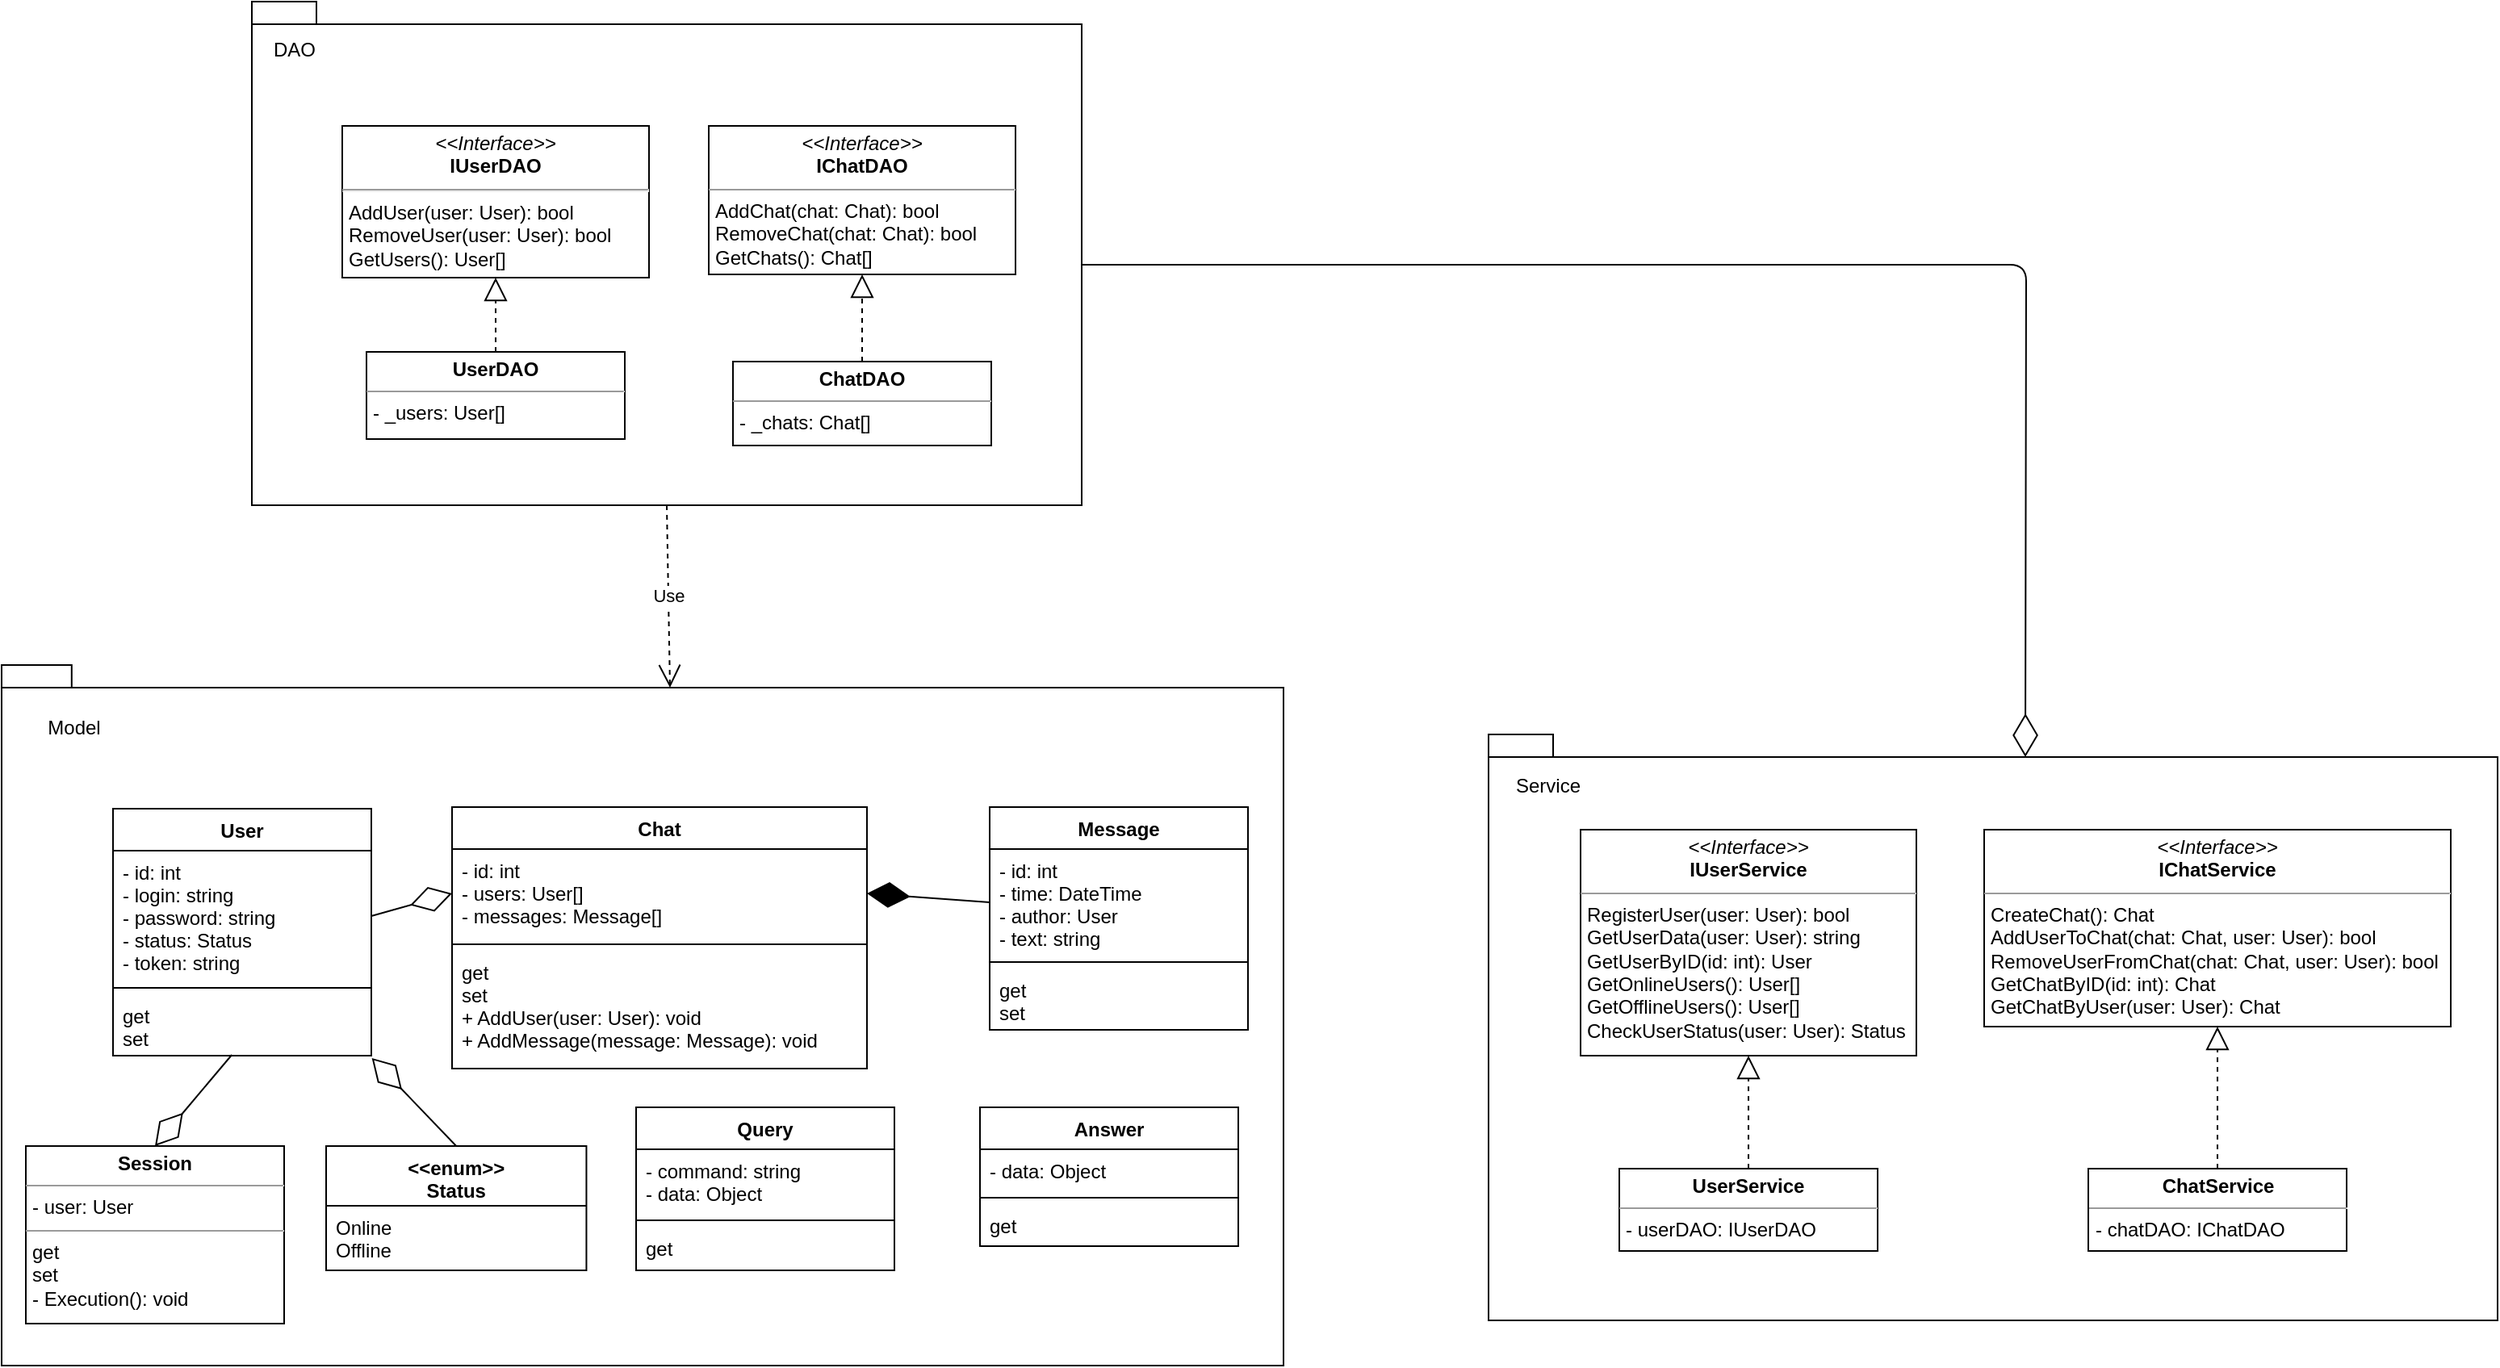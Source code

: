 <mxfile version="12.6.5" type="device"><diagram id="kiEcuLjf6N3Q2EU-FBLs" name="Страница 1"><mxGraphModel dx="1221" dy="1125" grid="0" gridSize="10" guides="1" tooltips="1" connect="1" arrows="1" fold="1" page="0" pageScale="1" pageWidth="850" pageHeight="1100" math="0" shadow="0"><root><mxCell id="0"/><mxCell id="1" parent="0"/><mxCell id="ElW2jTiIY2IO2_LXhHRh-6" value="" style="group" parent="1" vertex="1" connectable="0"><mxGeometry x="51" y="121" width="794" height="434" as="geometry"/></mxCell><mxCell id="ElW2jTiIY2IO2_LXhHRh-4" value="" style="shape=folder;fontStyle=1;spacingTop=10;tabWidth=40;tabHeight=14;tabPosition=left;html=1;" parent="ElW2jTiIY2IO2_LXhHRh-6" vertex="1"><mxGeometry width="794" height="434" as="geometry"/></mxCell><mxCell id="ElW2jTiIY2IO2_LXhHRh-5" value="Model" style="text;html=1;strokeColor=none;fillColor=none;align=center;verticalAlign=middle;whiteSpace=wrap;rounded=0;" parent="ElW2jTiIY2IO2_LXhHRh-6" vertex="1"><mxGeometry x="25.19" y="28.728" width="40.305" height="20.52" as="geometry"/></mxCell><mxCell id="pFLR68CZF7NKNV6ZH1vd-1" value="User" style="swimlane;fontStyle=1;align=center;verticalAlign=top;childLayout=stackLayout;horizontal=1;startSize=26;horizontalStack=0;resizeParent=1;resizeParentMax=0;resizeLast=0;collapsible=1;marginBottom=0;" parent="1" vertex="1"><mxGeometry x="120" y="210" width="160" height="153" as="geometry"/></mxCell><mxCell id="pFLR68CZF7NKNV6ZH1vd-2" value="- id: int&#10;- login: string&#10;- password: string&#10;- status: Status&#10;- token: string" style="text;strokeColor=none;fillColor=none;align=left;verticalAlign=top;spacingLeft=4;spacingRight=4;overflow=hidden;rotatable=0;points=[[0,0.5],[1,0.5]];portConstraint=eastwest;" parent="pFLR68CZF7NKNV6ZH1vd-1" vertex="1"><mxGeometry y="26" width="160" height="81" as="geometry"/></mxCell><mxCell id="pFLR68CZF7NKNV6ZH1vd-3" value="" style="line;strokeWidth=1;fillColor=none;align=left;verticalAlign=middle;spacingTop=-1;spacingLeft=3;spacingRight=3;rotatable=0;labelPosition=right;points=[];portConstraint=eastwest;" parent="pFLR68CZF7NKNV6ZH1vd-1" vertex="1"><mxGeometry y="107" width="160" height="8" as="geometry"/></mxCell><mxCell id="pFLR68CZF7NKNV6ZH1vd-4" value="get&#10;set&#10;" style="text;strokeColor=none;fillColor=none;align=left;verticalAlign=top;spacingLeft=4;spacingRight=4;overflow=hidden;rotatable=0;points=[[0,0.5],[1,0.5]];portConstraint=eastwest;" parent="pFLR68CZF7NKNV6ZH1vd-1" vertex="1"><mxGeometry y="115" width="160" height="38" as="geometry"/></mxCell><mxCell id="pFLR68CZF7NKNV6ZH1vd-5" value="Chat" style="swimlane;fontStyle=1;align=center;verticalAlign=top;childLayout=stackLayout;horizontal=1;startSize=26;horizontalStack=0;resizeParent=1;resizeParentMax=0;resizeLast=0;collapsible=1;marginBottom=0;" parent="1" vertex="1"><mxGeometry x="330" y="209" width="257" height="162" as="geometry"/></mxCell><mxCell id="pFLR68CZF7NKNV6ZH1vd-6" value="- id: int&#10;- users: User[]&#10;- messages: Message[]" style="text;strokeColor=none;fillColor=none;align=left;verticalAlign=top;spacingLeft=4;spacingRight=4;overflow=hidden;rotatable=0;points=[[0,0.5],[1,0.5]];portConstraint=eastwest;" parent="pFLR68CZF7NKNV6ZH1vd-5" vertex="1"><mxGeometry y="26" width="257" height="55" as="geometry"/></mxCell><mxCell id="pFLR68CZF7NKNV6ZH1vd-7" value="" style="line;strokeWidth=1;fillColor=none;align=left;verticalAlign=middle;spacingTop=-1;spacingLeft=3;spacingRight=3;rotatable=0;labelPosition=right;points=[];portConstraint=eastwest;" parent="pFLR68CZF7NKNV6ZH1vd-5" vertex="1"><mxGeometry y="81" width="257" height="8" as="geometry"/></mxCell><mxCell id="pFLR68CZF7NKNV6ZH1vd-8" value="get&#10;set&#10;+ AddUser(user: User): void&#10;+ AddMessage(message: Message): void" style="text;strokeColor=none;fillColor=none;align=left;verticalAlign=top;spacingLeft=4;spacingRight=4;overflow=hidden;rotatable=0;points=[[0,0.5],[1,0.5]];portConstraint=eastwest;" parent="pFLR68CZF7NKNV6ZH1vd-5" vertex="1"><mxGeometry y="89" width="257" height="73" as="geometry"/></mxCell><mxCell id="pFLR68CZF7NKNV6ZH1vd-9" value="Message" style="swimlane;fontStyle=1;align=center;verticalAlign=top;childLayout=stackLayout;horizontal=1;startSize=26;horizontalStack=0;resizeParent=1;resizeParentMax=0;resizeLast=0;collapsible=1;marginBottom=0;" parent="1" vertex="1"><mxGeometry x="663" y="209" width="160" height="138" as="geometry"/></mxCell><mxCell id="pFLR68CZF7NKNV6ZH1vd-10" value="- id: int&#10;- time: DateTime&#10;- author: User&#10;- text: string" style="text;strokeColor=none;fillColor=none;align=left;verticalAlign=top;spacingLeft=4;spacingRight=4;overflow=hidden;rotatable=0;points=[[0,0.5],[1,0.5]];portConstraint=eastwest;" parent="pFLR68CZF7NKNV6ZH1vd-9" vertex="1"><mxGeometry y="26" width="160" height="66" as="geometry"/></mxCell><mxCell id="pFLR68CZF7NKNV6ZH1vd-11" value="" style="line;strokeWidth=1;fillColor=none;align=left;verticalAlign=middle;spacingTop=-1;spacingLeft=3;spacingRight=3;rotatable=0;labelPosition=right;points=[];portConstraint=eastwest;" parent="pFLR68CZF7NKNV6ZH1vd-9" vertex="1"><mxGeometry y="92" width="160" height="8" as="geometry"/></mxCell><mxCell id="pFLR68CZF7NKNV6ZH1vd-12" value="get&#10;set" style="text;strokeColor=none;fillColor=none;align=left;verticalAlign=top;spacingLeft=4;spacingRight=4;overflow=hidden;rotatable=0;points=[[0,0.5],[1,0.5]];portConstraint=eastwest;" parent="pFLR68CZF7NKNV6ZH1vd-9" vertex="1"><mxGeometry y="100" width="160" height="38" as="geometry"/></mxCell><mxCell id="pFLR68CZF7NKNV6ZH1vd-13" value="Query" style="swimlane;fontStyle=1;align=center;verticalAlign=top;childLayout=stackLayout;horizontal=1;startSize=26;horizontalStack=0;resizeParent=1;resizeParentMax=0;resizeLast=0;collapsible=1;marginBottom=0;" parent="1" vertex="1"><mxGeometry x="444" y="395" width="160" height="101" as="geometry"/></mxCell><mxCell id="pFLR68CZF7NKNV6ZH1vd-14" value="- command: string&#10;- data: Object&#10;" style="text;strokeColor=none;fillColor=none;align=left;verticalAlign=top;spacingLeft=4;spacingRight=4;overflow=hidden;rotatable=0;points=[[0,0.5],[1,0.5]];portConstraint=eastwest;" parent="pFLR68CZF7NKNV6ZH1vd-13" vertex="1"><mxGeometry y="26" width="160" height="40" as="geometry"/></mxCell><mxCell id="pFLR68CZF7NKNV6ZH1vd-15" value="" style="line;strokeWidth=1;fillColor=none;align=left;verticalAlign=middle;spacingTop=-1;spacingLeft=3;spacingRight=3;rotatable=0;labelPosition=right;points=[];portConstraint=eastwest;" parent="pFLR68CZF7NKNV6ZH1vd-13" vertex="1"><mxGeometry y="66" width="160" height="8" as="geometry"/></mxCell><mxCell id="pFLR68CZF7NKNV6ZH1vd-16" value="get" style="text;strokeColor=none;fillColor=none;align=left;verticalAlign=top;spacingLeft=4;spacingRight=4;overflow=hidden;rotatable=0;points=[[0,0.5],[1,0.5]];portConstraint=eastwest;" parent="pFLR68CZF7NKNV6ZH1vd-13" vertex="1"><mxGeometry y="74" width="160" height="27" as="geometry"/></mxCell><mxCell id="pFLR68CZF7NKNV6ZH1vd-17" value="Answer" style="swimlane;fontStyle=1;align=center;verticalAlign=top;childLayout=stackLayout;horizontal=1;startSize=26;horizontalStack=0;resizeParent=1;resizeParentMax=0;resizeLast=0;collapsible=1;marginBottom=0;" parent="1" vertex="1"><mxGeometry x="657" y="395" width="160" height="86" as="geometry"/></mxCell><mxCell id="pFLR68CZF7NKNV6ZH1vd-18" value="- data: Object" style="text;strokeColor=none;fillColor=none;align=left;verticalAlign=top;spacingLeft=4;spacingRight=4;overflow=hidden;rotatable=0;points=[[0,0.5],[1,0.5]];portConstraint=eastwest;" parent="pFLR68CZF7NKNV6ZH1vd-17" vertex="1"><mxGeometry y="26" width="160" height="26" as="geometry"/></mxCell><mxCell id="pFLR68CZF7NKNV6ZH1vd-19" value="" style="line;strokeWidth=1;fillColor=none;align=left;verticalAlign=middle;spacingTop=-1;spacingLeft=3;spacingRight=3;rotatable=0;labelPosition=right;points=[];portConstraint=eastwest;" parent="pFLR68CZF7NKNV6ZH1vd-17" vertex="1"><mxGeometry y="52" width="160" height="8" as="geometry"/></mxCell><mxCell id="pFLR68CZF7NKNV6ZH1vd-20" value="get" style="text;strokeColor=none;fillColor=none;align=left;verticalAlign=top;spacingLeft=4;spacingRight=4;overflow=hidden;rotatable=0;points=[[0,0.5],[1,0.5]];portConstraint=eastwest;" parent="pFLR68CZF7NKNV6ZH1vd-17" vertex="1"><mxGeometry y="60" width="160" height="26" as="geometry"/></mxCell><mxCell id="ElW2jTiIY2IO2_LXhHRh-1" value="" style="endArrow=diamondThin;endFill=1;endSize=24;html=1;entryX=1;entryY=0.5;entryDx=0;entryDy=0;exitX=0;exitY=0.5;exitDx=0;exitDy=0;" parent="1" source="pFLR68CZF7NKNV6ZH1vd-10" target="pFLR68CZF7NKNV6ZH1vd-6" edge="1"><mxGeometry width="160" relative="1" as="geometry"><mxPoint x="663" y="281" as="sourcePoint"/><mxPoint x="823" y="281" as="targetPoint"/></mxGeometry></mxCell><mxCell id="ElW2jTiIY2IO2_LXhHRh-2" value="" style="endArrow=diamondThin;endFill=0;endSize=24;html=1;entryX=0;entryY=0.5;entryDx=0;entryDy=0;exitX=1;exitY=0.5;exitDx=0;exitDy=0;" parent="1" source="pFLR68CZF7NKNV6ZH1vd-2" target="pFLR68CZF7NKNV6ZH1vd-6" edge="1"><mxGeometry width="160" relative="1" as="geometry"><mxPoint x="255" y="269" as="sourcePoint"/><mxPoint x="415" y="269" as="targetPoint"/></mxGeometry></mxCell><mxCell id="ElW2jTiIY2IO2_LXhHRh-11" value="" style="group" parent="1" vertex="1" connectable="0"><mxGeometry x="206" y="-290" width="514" height="312" as="geometry"/></mxCell><mxCell id="ElW2jTiIY2IO2_LXhHRh-7" value="" style="shape=folder;fontStyle=1;spacingTop=10;tabWidth=40;tabHeight=14;tabPosition=left;html=1;" parent="ElW2jTiIY2IO2_LXhHRh-11" vertex="1"><mxGeometry width="514" height="312" as="geometry"/></mxCell><mxCell id="ElW2jTiIY2IO2_LXhHRh-8" value="DAO" style="text;html=1;strokeColor=none;fillColor=none;align=center;verticalAlign=middle;whiteSpace=wrap;rounded=0;" parent="ElW2jTiIY2IO2_LXhHRh-11" vertex="1"><mxGeometry x="15.204" y="23.597" width="23.39" height="13.109" as="geometry"/></mxCell><mxCell id="ElW2jTiIY2IO2_LXhHRh-20" value="&lt;p style=&quot;margin: 0px ; margin-top: 4px ; text-align: center&quot;&gt;&lt;i&gt;&amp;lt;&amp;lt;Interface&amp;gt;&amp;gt;&lt;/i&gt;&lt;br&gt;&lt;b&gt;IUserDAO&lt;/b&gt;&lt;/p&gt;&lt;hr&gt;&lt;p style=&quot;margin: 0px ; margin-left: 4px&quot;&gt;&lt;span&gt;AddUser(user: User): bool&lt;/span&gt;&lt;/p&gt;&lt;p style=&quot;margin: 0px ; margin-left: 4px&quot;&gt;&lt;span&gt;RemoveUser(user: User): bool&lt;/span&gt;&lt;br&gt;&lt;/p&gt;&lt;p style=&quot;margin: 0px ; margin-left: 4px&quot;&gt;&lt;span&gt;GetUsers(): User[]&lt;/span&gt;&lt;/p&gt;&lt;p style=&quot;margin: 0px ; margin-left: 4px&quot;&gt;&lt;span&gt;&lt;br&gt;&lt;/span&gt;&lt;/p&gt;&lt;p style=&quot;margin: 0px ; margin-left: 4px&quot;&gt;&lt;br&gt;&lt;/p&gt;" style="verticalAlign=top;align=left;overflow=fill;fontSize=12;fontFamily=Helvetica;html=1;" parent="1" vertex="1"><mxGeometry x="262" y="-213" width="190" height="94" as="geometry"/></mxCell><mxCell id="ElW2jTiIY2IO2_LXhHRh-21" value="&lt;p style=&quot;margin: 0px ; margin-top: 4px ; text-align: center&quot;&gt;&lt;i&gt;&amp;lt;&amp;lt;Interface&amp;gt;&amp;gt;&lt;/i&gt;&lt;br&gt;&lt;b&gt;IChatDAO&lt;/b&gt;&lt;/p&gt;&lt;hr size=&quot;1&quot;&gt;&lt;p style=&quot;margin: 0px ; margin-left: 4px&quot;&gt;AddChat(chat: Chat): bool&lt;/p&gt;&lt;p style=&quot;margin: 0px ; margin-left: 4px&quot;&gt;RemoveChat(chat: Chat): bool&lt;/p&gt;&lt;p style=&quot;margin: 0px ; margin-left: 4px&quot;&gt;GetChats(): Chat[]&lt;/p&gt;" style="verticalAlign=top;align=left;overflow=fill;fontSize=12;fontFamily=Helvetica;html=1;" parent="1" vertex="1"><mxGeometry x="489" y="-213" width="190" height="92" as="geometry"/></mxCell><mxCell id="ElW2jTiIY2IO2_LXhHRh-23" value="&lt;p style=&quot;margin: 0px ; margin-top: 4px ; text-align: center&quot;&gt;&lt;b&gt;UserDAO&lt;/b&gt;&lt;/p&gt;&lt;hr size=&quot;1&quot;&gt;&lt;p style=&quot;margin: 0px ; margin-left: 4px&quot;&gt;- _users: User[]&lt;/p&gt;&lt;p style=&quot;margin: 0px ; margin-left: 4px&quot;&gt;&lt;br&gt;&lt;/p&gt;" style="verticalAlign=top;align=left;overflow=fill;fontSize=12;fontFamily=Helvetica;html=1;" parent="1" vertex="1"><mxGeometry x="277" y="-73" width="160" height="54" as="geometry"/></mxCell><mxCell id="ElW2jTiIY2IO2_LXhHRh-24" value="&lt;p style=&quot;margin: 0px ; margin-top: 4px ; text-align: center&quot;&gt;&lt;b&gt;ChatDAO&lt;/b&gt;&lt;/p&gt;&lt;hr size=&quot;1&quot;&gt;&lt;p style=&quot;margin: 0px ; margin-left: 4px&quot;&gt;- _chats: Chat[]&lt;/p&gt;&lt;p style=&quot;margin: 0px ; margin-left: 4px&quot;&gt;&lt;br&gt;&lt;/p&gt;" style="verticalAlign=top;align=left;overflow=fill;fontSize=12;fontFamily=Helvetica;html=1;" parent="1" vertex="1"><mxGeometry x="504" y="-67" width="160" height="52" as="geometry"/></mxCell><mxCell id="ElW2jTiIY2IO2_LXhHRh-28" value="" style="endArrow=block;dashed=1;endFill=0;endSize=12;html=1;entryX=0.5;entryY=1;entryDx=0;entryDy=0;exitX=0.5;exitY=0;exitDx=0;exitDy=0;" parent="1" source="ElW2jTiIY2IO2_LXhHRh-23" target="ElW2jTiIY2IO2_LXhHRh-20" edge="1"><mxGeometry width="160" relative="1" as="geometry"><mxPoint x="411" y="33" as="sourcePoint"/><mxPoint x="571" y="33" as="targetPoint"/></mxGeometry></mxCell><mxCell id="ElW2jTiIY2IO2_LXhHRh-29" value="" style="endArrow=block;dashed=1;endFill=0;endSize=12;html=1;entryX=0.5;entryY=1;entryDx=0;entryDy=0;exitX=0.5;exitY=0;exitDx=0;exitDy=0;" parent="1" source="ElW2jTiIY2IO2_LXhHRh-24" target="ElW2jTiIY2IO2_LXhHRh-21" edge="1"><mxGeometry width="160" relative="1" as="geometry"><mxPoint x="600" y="22" as="sourcePoint"/><mxPoint x="760" y="22" as="targetPoint"/></mxGeometry></mxCell><mxCell id="ElW2jTiIY2IO2_LXhHRh-33" value="" style="group" parent="1" vertex="1" connectable="0"><mxGeometry x="972" y="164" width="625" height="363" as="geometry"/></mxCell><mxCell id="ElW2jTiIY2IO2_LXhHRh-31" value="" style="shape=folder;fontStyle=1;spacingTop=10;tabWidth=40;tabHeight=14;tabPosition=left;html=1;" parent="ElW2jTiIY2IO2_LXhHRh-33" vertex="1"><mxGeometry width="625" height="363" as="geometry"/></mxCell><mxCell id="ElW2jTiIY2IO2_LXhHRh-32" value="Service" style="text;html=1;strokeColor=none;fillColor=none;align=center;verticalAlign=middle;whiteSpace=wrap;rounded=0;" parent="ElW2jTiIY2IO2_LXhHRh-33" vertex="1"><mxGeometry x="15.244" y="22.866" width="43.554" height="19.055" as="geometry"/></mxCell><mxCell id="ElW2jTiIY2IO2_LXhHRh-34" value="&lt;p style=&quot;margin: 0px ; margin-top: 4px ; text-align: center&quot;&gt;&lt;i&gt;&amp;lt;&amp;lt;Interface&amp;gt;&amp;gt;&lt;/i&gt;&lt;br&gt;&lt;b&gt;IUserService&lt;/b&gt;&lt;/p&gt;&lt;hr size=&quot;1&quot;&gt;&lt;p style=&quot;margin: 0px ; margin-left: 4px&quot;&gt;RegisterUser(user: User): bool&lt;/p&gt;&lt;p style=&quot;margin: 0px ; margin-left: 4px&quot;&gt;GetUserData(user: User): string&lt;/p&gt;&lt;p style=&quot;margin: 0px ; margin-left: 4px&quot;&gt;GetUserByID(id: int): User&lt;/p&gt;&lt;p style=&quot;margin: 0px ; margin-left: 4px&quot;&gt;GetOnlineUsers(): User[]&lt;/p&gt;&lt;p style=&quot;margin: 0px ; margin-left: 4px&quot;&gt;GetOfflineUsers(): User[]&lt;/p&gt;&lt;p style=&quot;margin: 0px ; margin-left: 4px&quot;&gt;CheckUserStatus(user: User): Status&lt;/p&gt;" style="verticalAlign=top;align=left;overflow=fill;fontSize=12;fontFamily=Helvetica;html=1;" parent="1" vertex="1"><mxGeometry x="1029" y="223" width="208" height="140" as="geometry"/></mxCell><mxCell id="ElW2jTiIY2IO2_LXhHRh-44" value="" style="endArrow=diamondThin;endFill=0;endSize=24;html=1;entryX=1.002;entryY=1.039;entryDx=0;entryDy=0;exitX=0.5;exitY=0;exitDx=0;exitDy=0;entryPerimeter=0;" parent="1" source="ElW2jTiIY2IO2_LXhHRh-40" target="pFLR68CZF7NKNV6ZH1vd-4" edge="1"><mxGeometry width="160" relative="1" as="geometry"><mxPoint x="158" y="377" as="sourcePoint"/><mxPoint x="318" y="377" as="targetPoint"/></mxGeometry></mxCell><mxCell id="ElW2jTiIY2IO2_LXhHRh-45" value="&lt;p style=&quot;margin: 0px ; margin-top: 4px ; text-align: center&quot;&gt;&lt;i&gt;&amp;lt;&amp;lt;Interface&amp;gt;&amp;gt;&lt;/i&gt;&lt;br&gt;&lt;b&gt;IChatService&lt;/b&gt;&lt;/p&gt;&lt;hr size=&quot;1&quot;&gt;&lt;p style=&quot;margin: 0px ; margin-left: 4px&quot;&gt;CreateChat(): Chat&lt;/p&gt;&lt;p style=&quot;margin: 0px ; margin-left: 4px&quot;&gt;AddUserToChat(chat: Chat, user: User): bool&lt;/p&gt;&lt;p style=&quot;margin: 0px ; margin-left: 4px&quot;&gt;RemoveUserFromChat(chat: Chat, user: User): bool&lt;/p&gt;&lt;p style=&quot;margin: 0px ; margin-left: 4px&quot;&gt;GetChatByID(id: int): Chat&lt;/p&gt;&lt;p style=&quot;margin: 0px ; margin-left: 4px&quot;&gt;GetChatByUser(user: User): Chat&lt;/p&gt;&lt;p style=&quot;margin: 0px ; margin-left: 4px&quot;&gt;&lt;br&gt;&lt;/p&gt;" style="verticalAlign=top;align=left;overflow=fill;fontSize=12;fontFamily=Helvetica;html=1;" parent="1" vertex="1"><mxGeometry x="1279" y="223" width="289" height="122" as="geometry"/></mxCell><mxCell id="ElW2jTiIY2IO2_LXhHRh-46" value="&lt;p style=&quot;margin: 0px ; margin-top: 4px ; text-align: center&quot;&gt;&lt;b&gt;UserService&lt;/b&gt;&lt;br&gt;&lt;/p&gt;&lt;hr size=&quot;1&quot;&gt;&lt;p style=&quot;margin: 0px ; margin-left: 4px&quot;&gt;- userDAO: IUserDAO&lt;/p&gt;" style="verticalAlign=top;align=left;overflow=fill;fontSize=12;fontFamily=Helvetica;html=1;" parent="1" vertex="1"><mxGeometry x="1053" y="433" width="160" height="51" as="geometry"/></mxCell><mxCell id="ElW2jTiIY2IO2_LXhHRh-47" value="" style="endArrow=block;dashed=1;endFill=0;endSize=12;html=1;entryX=0.5;entryY=1;entryDx=0;entryDy=0;exitX=0.5;exitY=0;exitDx=0;exitDy=0;" parent="1" source="ElW2jTiIY2IO2_LXhHRh-46" target="ElW2jTiIY2IO2_LXhHRh-34" edge="1"><mxGeometry width="160" relative="1" as="geometry"><mxPoint x="1088" y="399" as="sourcePoint"/><mxPoint x="1248" y="399" as="targetPoint"/></mxGeometry></mxCell><mxCell id="ElW2jTiIY2IO2_LXhHRh-49" value="&lt;p style=&quot;margin: 0px ; margin-top: 4px ; text-align: center&quot;&gt;&lt;b&gt;ChatService&lt;/b&gt;&lt;br&gt;&lt;/p&gt;&lt;hr size=&quot;1&quot;&gt;&lt;p style=&quot;margin: 0px ; margin-left: 4px&quot;&gt;- chatDAO: IChatDAO&lt;/p&gt;" style="verticalAlign=top;align=left;overflow=fill;fontSize=12;fontFamily=Helvetica;html=1;" parent="1" vertex="1"><mxGeometry x="1343.5" y="433" width="160" height="51" as="geometry"/></mxCell><mxCell id="ElW2jTiIY2IO2_LXhHRh-50" value="" style="endArrow=block;dashed=1;endFill=0;endSize=12;html=1;entryX=0.5;entryY=1;entryDx=0;entryDy=0;exitX=0.5;exitY=0;exitDx=0;exitDy=0;" parent="1" source="ElW2jTiIY2IO2_LXhHRh-49" target="ElW2jTiIY2IO2_LXhHRh-45" edge="1"><mxGeometry width="160" relative="1" as="geometry"><mxPoint x="1464" y="387" as="sourcePoint"/><mxPoint x="1624" y="387" as="targetPoint"/></mxGeometry></mxCell><mxCell id="ElW2jTiIY2IO2_LXhHRh-52" value="" style="endArrow=diamondThin;endFill=0;endSize=24;html=1;entryX=0;entryY=0;entryDx=332.5;entryDy=14;entryPerimeter=0;exitX=0;exitY=0;exitDx=514;exitDy=163;exitPerimeter=0;" parent="1" source="ElW2jTiIY2IO2_LXhHRh-7" target="ElW2jTiIY2IO2_LXhHRh-31" edge="1"><mxGeometry width="160" relative="1" as="geometry"><mxPoint x="974" y="-5" as="sourcePoint"/><mxPoint x="1134" y="-5" as="targetPoint"/><Array as="points"><mxPoint x="1305" y="-127"/></Array></mxGeometry></mxCell><mxCell id="ElW2jTiIY2IO2_LXhHRh-53" value="Use" style="endArrow=open;endSize=12;dashed=1;html=1;entryX=0;entryY=0;entryDx=414;entryDy=14;entryPerimeter=0;exitX=0.5;exitY=1;exitDx=0;exitDy=0;exitPerimeter=0;" parent="1" source="ElW2jTiIY2IO2_LXhHRh-7" target="ElW2jTiIY2IO2_LXhHRh-4" edge="1"><mxGeometry width="160" relative="1" as="geometry"><mxPoint x="468" y="83" as="sourcePoint"/><mxPoint x="628" y="83" as="targetPoint"/></mxGeometry></mxCell><mxCell id="UOdYaSMDjCzaLJ1-kE4I-2" value="" style="endArrow=diamondThin;endFill=0;endSize=24;html=1;entryX=0.5;entryY=0;entryDx=0;entryDy=0;exitX=0.46;exitY=0.987;exitDx=0;exitDy=0;exitPerimeter=0;" edge="1" parent="1" source="pFLR68CZF7NKNV6ZH1vd-4" target="UOdYaSMDjCzaLJ1-kE4I-1"><mxGeometry width="160" relative="1" as="geometry"><mxPoint x="92" y="563" as="sourcePoint"/><mxPoint x="252" y="563" as="targetPoint"/></mxGeometry></mxCell><mxCell id="UOdYaSMDjCzaLJ1-kE4I-1" value="&lt;p style=&quot;margin: 0px ; margin-top: 4px ; text-align: center&quot;&gt;&lt;b&gt;Session&lt;/b&gt;&lt;/p&gt;&lt;hr size=&quot;1&quot;&gt;&lt;p style=&quot;margin: 0px ; margin-left: 4px&quot;&gt;- user: User&lt;/p&gt;&lt;hr size=&quot;1&quot;&gt;&lt;p style=&quot;margin: 0px ; margin-left: 4px&quot;&gt;get&lt;/p&gt;&lt;p style=&quot;margin: 0px ; margin-left: 4px&quot;&gt;set&lt;/p&gt;&lt;p style=&quot;margin: 0px ; margin-left: 4px&quot;&gt;- Execution(): void&lt;/p&gt;" style="verticalAlign=top;align=left;overflow=fill;fontSize=12;fontFamily=Helvetica;html=1;" vertex="1" parent="1"><mxGeometry x="66" y="418.99" width="160" height="110" as="geometry"/></mxCell><mxCell id="ElW2jTiIY2IO2_LXhHRh-40" value="&lt;&lt;enum&gt;&gt;&#10;Status" style="swimlane;fontStyle=1;align=center;verticalAlign=top;childLayout=stackLayout;horizontal=1;startSize=37;horizontalStack=0;resizeParent=1;resizeParentMax=0;resizeLast=0;collapsible=1;marginBottom=0;" parent="1" vertex="1"><mxGeometry x="252.004" y="418.986" width="161.218" height="77.014" as="geometry"/></mxCell><mxCell id="ElW2jTiIY2IO2_LXhHRh-43" value="Online&#10;Offline" style="text;strokeColor=none;fillColor=none;align=left;verticalAlign=top;spacingLeft=4;spacingRight=4;overflow=hidden;rotatable=0;points=[[0,0.5],[1,0.5]];portConstraint=eastwest;" parent="ElW2jTiIY2IO2_LXhHRh-40" vertex="1"><mxGeometry y="37" width="161.218" height="40.014" as="geometry"/></mxCell></root></mxGraphModel></diagram></mxfile>